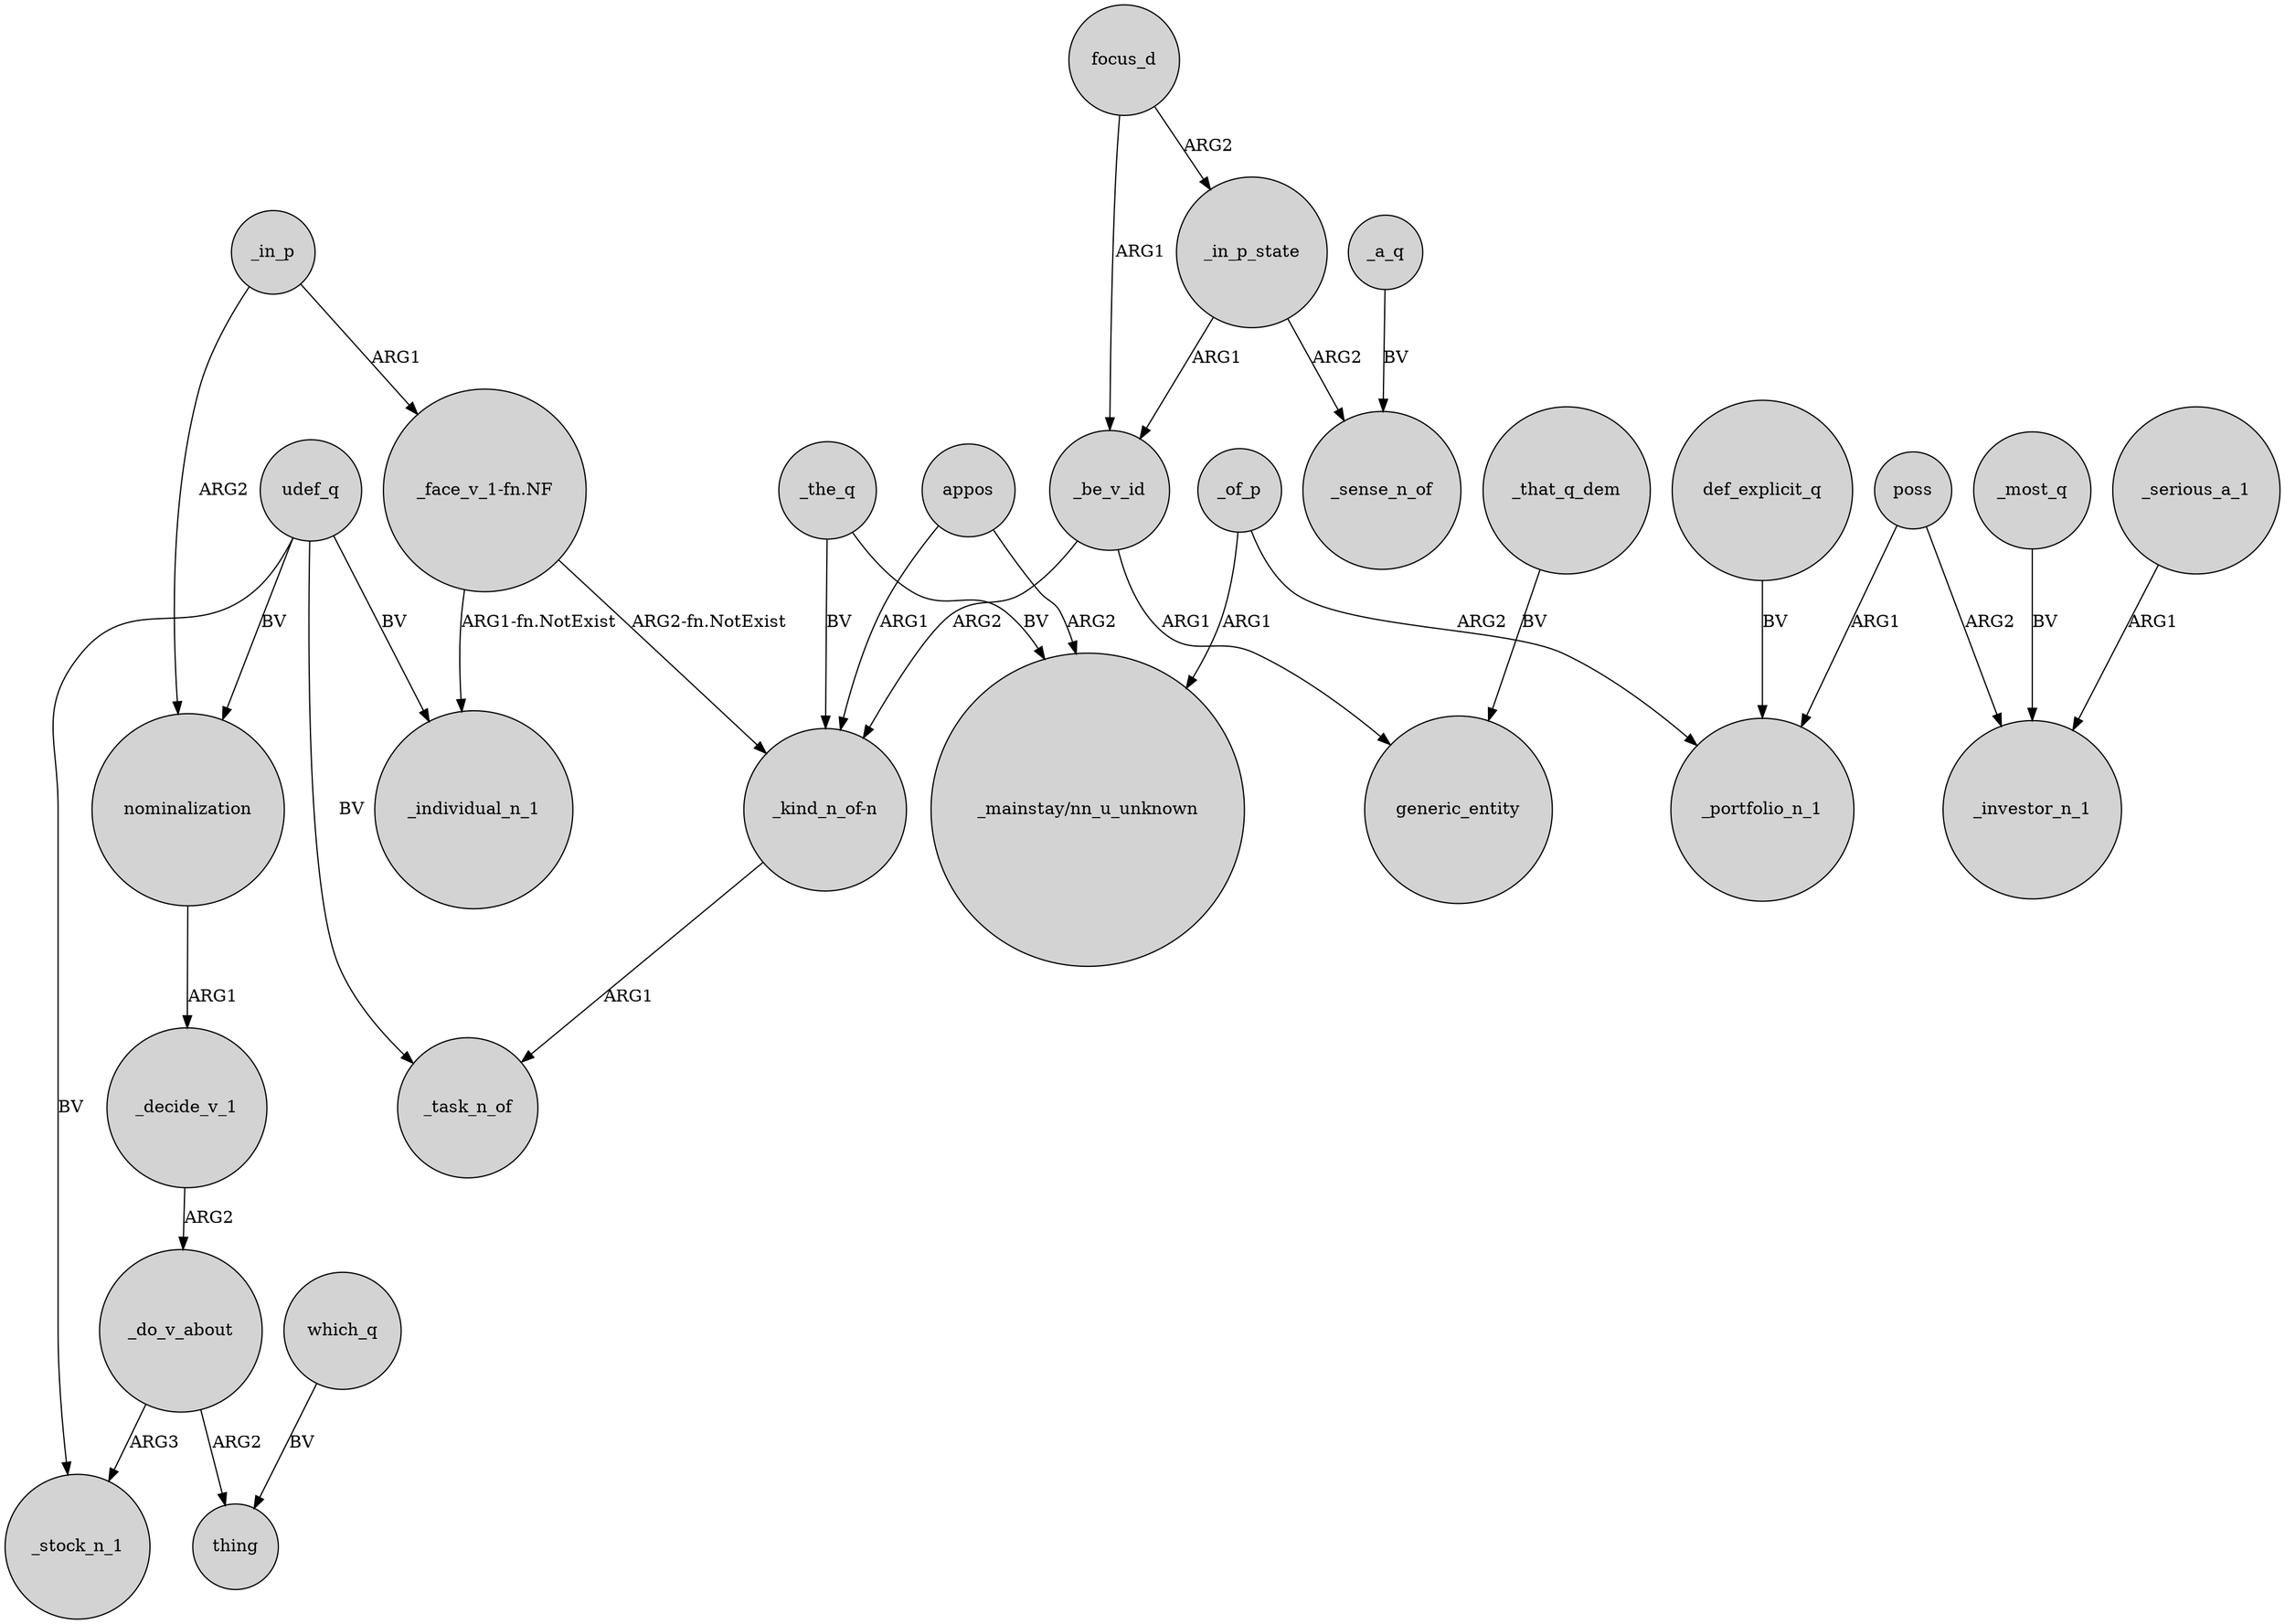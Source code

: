 digraph {
	node [shape=circle style=filled]
	nominalization -> _decide_v_1 [label=ARG1]
	_a_q -> _sense_n_of [label=BV]
	poss -> _investor_n_1 [label=ARG2]
	udef_q -> _task_n_of [label=BV]
	_that_q_dem -> generic_entity [label=BV]
	_most_q -> _investor_n_1 [label=BV]
	"_face_v_1-fn.NF" -> "_kind_n_of-n" [label="ARG2-fn.NotExist"]
	focus_d -> _in_p_state [label=ARG2]
	_do_v_about -> _stock_n_1 [label=ARG3]
	_be_v_id -> "_kind_n_of-n" [label=ARG2]
	appos -> "_kind_n_of-n" [label=ARG1]
	_in_p_state -> _be_v_id [label=ARG1]
	_be_v_id -> generic_entity [label=ARG1]
	"_kind_n_of-n" -> _task_n_of [label=ARG1]
	poss -> _portfolio_n_1 [label=ARG1]
	udef_q -> _individual_n_1 [label=BV]
	_in_p -> "_face_v_1-fn.NF" [label=ARG1]
	_serious_a_1 -> _investor_n_1 [label=ARG1]
	def_explicit_q -> _portfolio_n_1 [label=BV]
	_in_p_state -> _sense_n_of [label=ARG2]
	udef_q -> _stock_n_1 [label=BV]
	focus_d -> _be_v_id [label=ARG1]
	_do_v_about -> thing [label=ARG2]
	_of_p -> "_mainstay/nn_u_unknown" [label=ARG1]
	"_face_v_1-fn.NF" -> _individual_n_1 [label="ARG1-fn.NotExist"]
	_the_q -> "_mainstay/nn_u_unknown" [label=BV]
	udef_q -> nominalization [label=BV]
	appos -> "_mainstay/nn_u_unknown" [label=ARG2]
	_in_p -> nominalization [label=ARG2]
	_decide_v_1 -> _do_v_about [label=ARG2]
	_the_q -> "_kind_n_of-n" [label=BV]
	which_q -> thing [label=BV]
	_of_p -> _portfolio_n_1 [label=ARG2]
}
